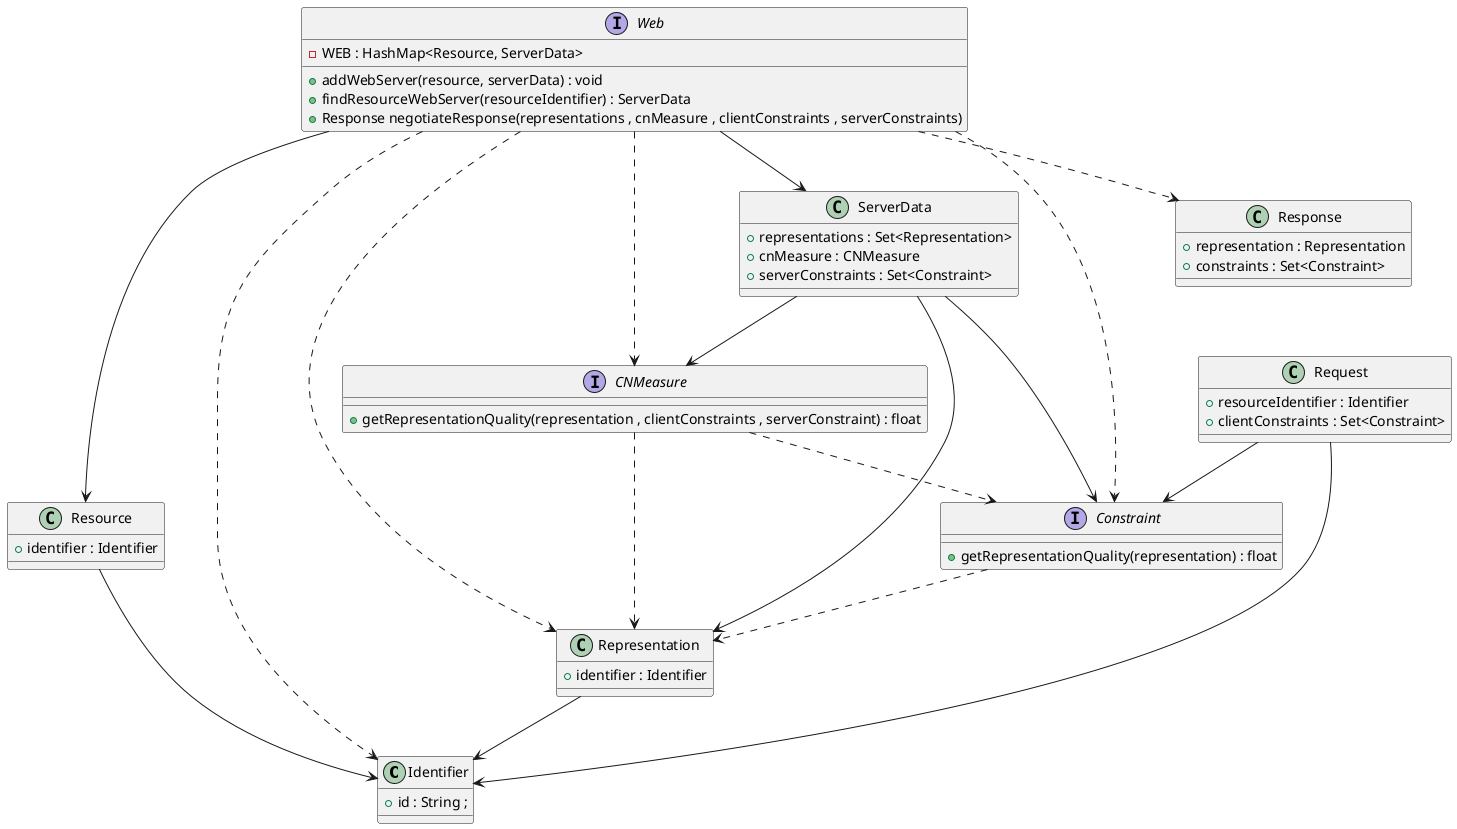 @startuml


class Identifier {
    + id : String ;
}

class Resource {
    + identifier : Identifier
}

interface Web {
    - WEB : HashMap<Resource, ServerData>
    + addWebServer(resource, serverData) : void
    + findResourceWebServer(resourceIdentifier) : ServerData
    + Response negotiateResponse(representations , cnMeasure , clientConstraints , serverConstraints)
}

class Representation {
    + identifier : Identifier
}

class Response {
    + representation : Representation
    + constraints : Set<Constraint>
}

interface CNMeasure {
    + getRepresentationQuality(representation , clientConstraints , serverConstraint) : float
}


class Request {
    + resourceIdentifier : Identifier
    + clientConstraints : Set<Constraint>
}



class ServerData {
    + representations : Set<Representation>
    + cnMeasure : CNMeasure
    + serverConstraints : Set<Constraint>
}


interface Constraint {
    + getRepresentationQuality(representation) : float
}

Resource --> Identifier
Representation --> Identifier
Constraint ..> Representation
CNMeasure ..> Constraint
CNMeasure ..> Representation
ServerData --> CNMeasure
ServerData --> Constraint
ServerData --> Representation
Web --> Resource
Web --> ServerData
Web ..> CNMeasure
Web ..> Constraint
Web ..> Identifier
Web ..> Representation
Web ..> Response
Request --> Constraint
Request --> Identifier
@enduml